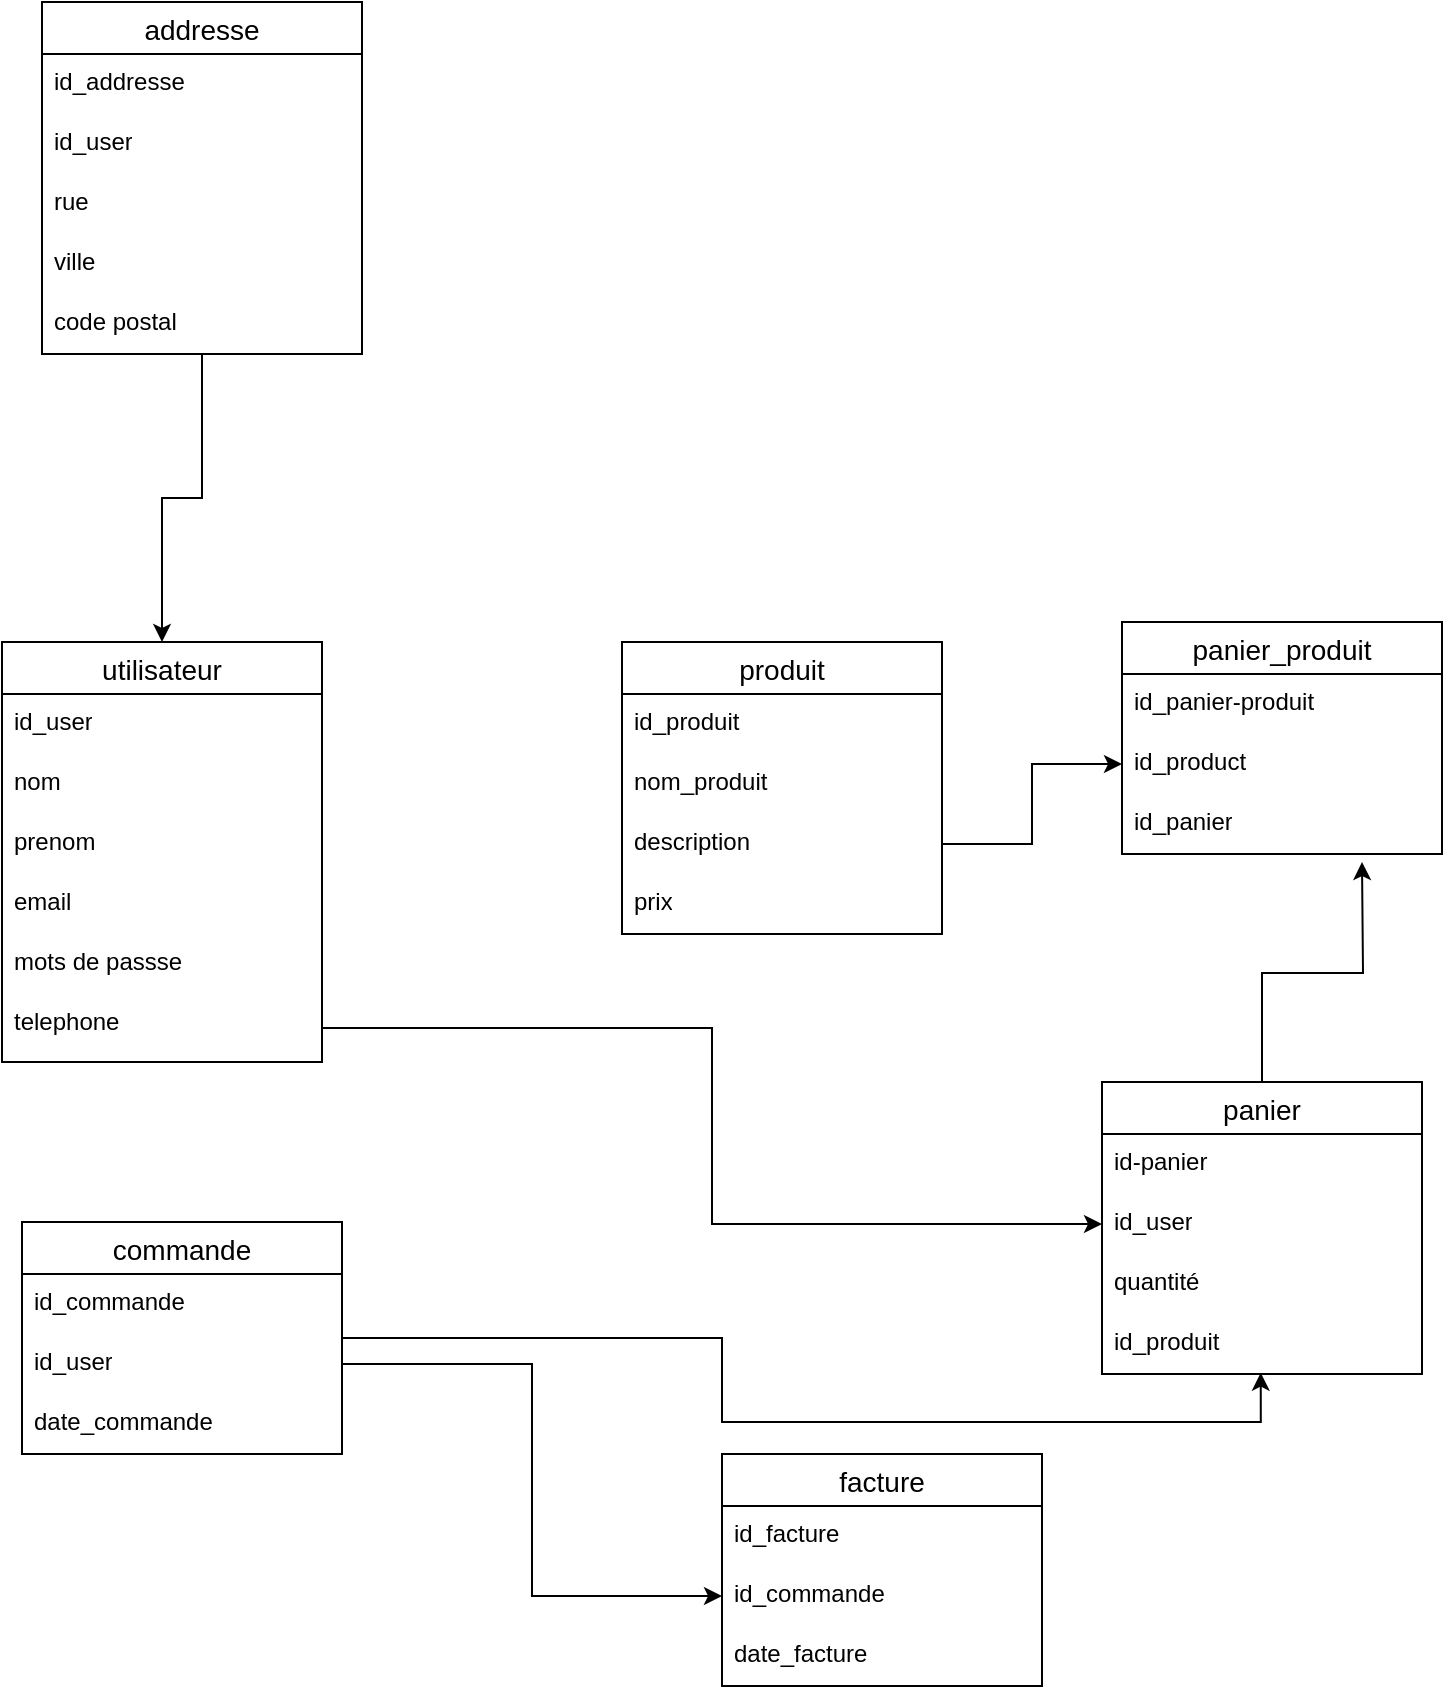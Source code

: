 <mxfile version="24.7.17">
  <diagram name="Page-1" id="CUxki1Ox8ogNA8ZbsVBB">
    <mxGraphModel dx="1020" dy="1617" grid="1" gridSize="10" guides="1" tooltips="1" connect="1" arrows="1" fold="1" page="1" pageScale="1" pageWidth="827" pageHeight="1169" math="0" shadow="0">
      <root>
        <mxCell id="0" />
        <mxCell id="1" parent="0" />
        <mxCell id="fs4tzkUyaQ6vFP8AsiSq-1" value="utilisateur" style="swimlane;fontStyle=0;childLayout=stackLayout;horizontal=1;startSize=26;horizontalStack=0;resizeParent=1;resizeParentMax=0;resizeLast=0;collapsible=1;marginBottom=0;align=center;fontSize=14;" parent="1" vertex="1">
          <mxGeometry x="60" y="-370" width="160" height="210" as="geometry" />
        </mxCell>
        <mxCell id="fs4tzkUyaQ6vFP8AsiSq-2" value="id_user" style="text;strokeColor=none;fillColor=none;spacingLeft=4;spacingRight=4;overflow=hidden;rotatable=0;points=[[0,0.5],[1,0.5]];portConstraint=eastwest;fontSize=12;whiteSpace=wrap;html=1;" parent="fs4tzkUyaQ6vFP8AsiSq-1" vertex="1">
          <mxGeometry y="26" width="160" height="30" as="geometry" />
        </mxCell>
        <mxCell id="fs4tzkUyaQ6vFP8AsiSq-26" value="nom" style="text;strokeColor=none;fillColor=none;spacingLeft=4;spacingRight=4;overflow=hidden;rotatable=0;points=[[0,0.5],[1,0.5]];portConstraint=eastwest;fontSize=12;whiteSpace=wrap;html=1;" parent="fs4tzkUyaQ6vFP8AsiSq-1" vertex="1">
          <mxGeometry y="56" width="160" height="30" as="geometry" />
        </mxCell>
        <mxCell id="fs4tzkUyaQ6vFP8AsiSq-3" value="prenom" style="text;strokeColor=none;fillColor=none;spacingLeft=4;spacingRight=4;overflow=hidden;rotatable=0;points=[[0,0.5],[1,0.5]];portConstraint=eastwest;fontSize=12;whiteSpace=wrap;html=1;" parent="fs4tzkUyaQ6vFP8AsiSq-1" vertex="1">
          <mxGeometry y="86" width="160" height="30" as="geometry" />
        </mxCell>
        <mxCell id="fs4tzkUyaQ6vFP8AsiSq-32" value="email" style="text;strokeColor=none;fillColor=none;spacingLeft=4;spacingRight=4;overflow=hidden;rotatable=0;points=[[0,0.5],[1,0.5]];portConstraint=eastwest;fontSize=12;whiteSpace=wrap;html=1;" parent="fs4tzkUyaQ6vFP8AsiSq-1" vertex="1">
          <mxGeometry y="116" width="160" height="30" as="geometry" />
        </mxCell>
        <mxCell id="fs4tzkUyaQ6vFP8AsiSq-34" value="mots de passse" style="text;strokeColor=none;fillColor=none;spacingLeft=4;spacingRight=4;overflow=hidden;rotatable=0;points=[[0,0.5],[1,0.5]];portConstraint=eastwest;fontSize=12;whiteSpace=wrap;html=1;" parent="fs4tzkUyaQ6vFP8AsiSq-1" vertex="1">
          <mxGeometry y="146" width="160" height="30" as="geometry" />
        </mxCell>
        <mxCell id="fs4tzkUyaQ6vFP8AsiSq-33" value="telephone" style="text;strokeColor=none;fillColor=none;spacingLeft=4;spacingRight=4;overflow=hidden;rotatable=0;points=[[0,0.5],[1,0.5]];portConstraint=eastwest;fontSize=12;whiteSpace=wrap;html=1;" parent="fs4tzkUyaQ6vFP8AsiSq-1" vertex="1">
          <mxGeometry y="176" width="160" height="34" as="geometry" />
        </mxCell>
        <mxCell id="fs4tzkUyaQ6vFP8AsiSq-5" value="produit" style="swimlane;fontStyle=0;childLayout=stackLayout;horizontal=1;startSize=26;horizontalStack=0;resizeParent=1;resizeParentMax=0;resizeLast=0;collapsible=1;marginBottom=0;align=center;fontSize=14;" parent="1" vertex="1">
          <mxGeometry x="370" y="-370" width="160" height="146" as="geometry" />
        </mxCell>
        <mxCell id="fs4tzkUyaQ6vFP8AsiSq-6" value="id_produit" style="text;strokeColor=none;fillColor=none;spacingLeft=4;spacingRight=4;overflow=hidden;rotatable=0;points=[[0,0.5],[1,0.5]];portConstraint=eastwest;fontSize=12;whiteSpace=wrap;html=1;" parent="fs4tzkUyaQ6vFP8AsiSq-5" vertex="1">
          <mxGeometry y="26" width="160" height="30" as="geometry" />
        </mxCell>
        <mxCell id="fs4tzkUyaQ6vFP8AsiSq-7" value="nom_produit" style="text;strokeColor=none;fillColor=none;spacingLeft=4;spacingRight=4;overflow=hidden;rotatable=0;points=[[0,0.5],[1,0.5]];portConstraint=eastwest;fontSize=12;whiteSpace=wrap;html=1;" parent="fs4tzkUyaQ6vFP8AsiSq-5" vertex="1">
          <mxGeometry y="56" width="160" height="30" as="geometry" />
        </mxCell>
        <mxCell id="fs4tzkUyaQ6vFP8AsiSq-8" value="description" style="text;strokeColor=none;fillColor=none;spacingLeft=4;spacingRight=4;overflow=hidden;rotatable=0;points=[[0,0.5],[1,0.5]];portConstraint=eastwest;fontSize=12;whiteSpace=wrap;html=1;" parent="fs4tzkUyaQ6vFP8AsiSq-5" vertex="1">
          <mxGeometry y="86" width="160" height="30" as="geometry" />
        </mxCell>
        <mxCell id="fs4tzkUyaQ6vFP8AsiSq-36" value="prix" style="text;strokeColor=none;fillColor=none;spacingLeft=4;spacingRight=4;overflow=hidden;rotatable=0;points=[[0,0.5],[1,0.5]];portConstraint=eastwest;fontSize=12;whiteSpace=wrap;html=1;" parent="fs4tzkUyaQ6vFP8AsiSq-5" vertex="1">
          <mxGeometry y="116" width="160" height="30" as="geometry" />
        </mxCell>
        <mxCell id="fs4tzkUyaQ6vFP8AsiSq-11" value="commande" style="swimlane;fontStyle=0;childLayout=stackLayout;horizontal=1;startSize=26;horizontalStack=0;resizeParent=1;resizeParentMax=0;resizeLast=0;collapsible=1;marginBottom=0;align=center;fontSize=14;" parent="1" vertex="1">
          <mxGeometry x="70" y="-80" width="160" height="116" as="geometry" />
        </mxCell>
        <mxCell id="fs4tzkUyaQ6vFP8AsiSq-12" value="id_commande" style="text;strokeColor=none;fillColor=none;spacingLeft=4;spacingRight=4;overflow=hidden;rotatable=0;points=[[0,0.5],[1,0.5]];portConstraint=eastwest;fontSize=12;whiteSpace=wrap;html=1;" parent="fs4tzkUyaQ6vFP8AsiSq-11" vertex="1">
          <mxGeometry y="26" width="160" height="30" as="geometry" />
        </mxCell>
        <mxCell id="fs4tzkUyaQ6vFP8AsiSq-13" value="id_user" style="text;strokeColor=none;fillColor=none;spacingLeft=4;spacingRight=4;overflow=hidden;rotatable=0;points=[[0,0.5],[1,0.5]];portConstraint=eastwest;fontSize=12;whiteSpace=wrap;html=1;" parent="fs4tzkUyaQ6vFP8AsiSq-11" vertex="1">
          <mxGeometry y="56" width="160" height="30" as="geometry" />
        </mxCell>
        <mxCell id="fs4tzkUyaQ6vFP8AsiSq-14" value="date_commande" style="text;strokeColor=none;fillColor=none;spacingLeft=4;spacingRight=4;overflow=hidden;rotatable=0;points=[[0,0.5],[1,0.5]];portConstraint=eastwest;fontSize=12;whiteSpace=wrap;html=1;" parent="fs4tzkUyaQ6vFP8AsiSq-11" vertex="1">
          <mxGeometry y="86" width="160" height="30" as="geometry" />
        </mxCell>
        <mxCell id="fs4tzkUyaQ6vFP8AsiSq-15" value="facture" style="swimlane;fontStyle=0;childLayout=stackLayout;horizontal=1;startSize=26;horizontalStack=0;resizeParent=1;resizeParentMax=0;resizeLast=0;collapsible=1;marginBottom=0;align=center;fontSize=14;" parent="1" vertex="1">
          <mxGeometry x="420" y="36" width="160" height="116" as="geometry" />
        </mxCell>
        <mxCell id="fs4tzkUyaQ6vFP8AsiSq-16" value="id_facture" style="text;strokeColor=none;fillColor=none;spacingLeft=4;spacingRight=4;overflow=hidden;rotatable=0;points=[[0,0.5],[1,0.5]];portConstraint=eastwest;fontSize=12;whiteSpace=wrap;html=1;" parent="fs4tzkUyaQ6vFP8AsiSq-15" vertex="1">
          <mxGeometry y="26" width="160" height="30" as="geometry" />
        </mxCell>
        <mxCell id="fs4tzkUyaQ6vFP8AsiSq-17" value="id_commande" style="text;strokeColor=none;fillColor=none;spacingLeft=4;spacingRight=4;overflow=hidden;rotatable=0;points=[[0,0.5],[1,0.5]];portConstraint=eastwest;fontSize=12;whiteSpace=wrap;html=1;" parent="fs4tzkUyaQ6vFP8AsiSq-15" vertex="1">
          <mxGeometry y="56" width="160" height="30" as="geometry" />
        </mxCell>
        <mxCell id="fs4tzkUyaQ6vFP8AsiSq-18" value="date_facture" style="text;strokeColor=none;fillColor=none;spacingLeft=4;spacingRight=4;overflow=hidden;rotatable=0;points=[[0,0.5],[1,0.5]];portConstraint=eastwest;fontSize=12;whiteSpace=wrap;html=1;" parent="fs4tzkUyaQ6vFP8AsiSq-15" vertex="1">
          <mxGeometry y="86" width="160" height="30" as="geometry" />
        </mxCell>
        <mxCell id="fs4tzkUyaQ6vFP8AsiSq-56" style="edgeStyle=orthogonalEdgeStyle;rounded=0;orthogonalLoop=1;jettySize=auto;html=1;" parent="1" source="fs4tzkUyaQ6vFP8AsiSq-19" edge="1">
          <mxGeometry relative="1" as="geometry">
            <mxPoint x="740" y="-260" as="targetPoint" />
          </mxGeometry>
        </mxCell>
        <mxCell id="fs4tzkUyaQ6vFP8AsiSq-19" value="panier" style="swimlane;fontStyle=0;childLayout=stackLayout;horizontal=1;startSize=26;horizontalStack=0;resizeParent=1;resizeParentMax=0;resizeLast=0;collapsible=1;marginBottom=0;align=center;fontSize=14;" parent="1" vertex="1">
          <mxGeometry x="610" y="-150" width="160" height="146" as="geometry" />
        </mxCell>
        <mxCell id="fs4tzkUyaQ6vFP8AsiSq-20" value="id-panier" style="text;strokeColor=none;fillColor=none;spacingLeft=4;spacingRight=4;overflow=hidden;rotatable=0;points=[[0,0.5],[1,0.5]];portConstraint=eastwest;fontSize=12;whiteSpace=wrap;html=1;" parent="fs4tzkUyaQ6vFP8AsiSq-19" vertex="1">
          <mxGeometry y="26" width="160" height="30" as="geometry" />
        </mxCell>
        <mxCell id="fs4tzkUyaQ6vFP8AsiSq-21" value="id_user" style="text;strokeColor=none;fillColor=none;spacingLeft=4;spacingRight=4;overflow=hidden;rotatable=0;points=[[0,0.5],[1,0.5]];portConstraint=eastwest;fontSize=12;whiteSpace=wrap;html=1;" parent="fs4tzkUyaQ6vFP8AsiSq-19" vertex="1">
          <mxGeometry y="56" width="160" height="30" as="geometry" />
        </mxCell>
        <mxCell id="fs4tzkUyaQ6vFP8AsiSq-22" value="quantité" style="text;strokeColor=none;fillColor=none;spacingLeft=4;spacingRight=4;overflow=hidden;rotatable=0;points=[[0,0.5],[1,0.5]];portConstraint=eastwest;fontSize=12;whiteSpace=wrap;html=1;" parent="fs4tzkUyaQ6vFP8AsiSq-19" vertex="1">
          <mxGeometry y="86" width="160" height="30" as="geometry" />
        </mxCell>
        <mxCell id="fs4tzkUyaQ6vFP8AsiSq-38" value="id_produit" style="text;strokeColor=none;fillColor=none;spacingLeft=4;spacingRight=4;overflow=hidden;rotatable=0;points=[[0,0.5],[1,0.5]];portConstraint=eastwest;fontSize=12;whiteSpace=wrap;html=1;" parent="fs4tzkUyaQ6vFP8AsiSq-19" vertex="1">
          <mxGeometry y="116" width="160" height="30" as="geometry" />
        </mxCell>
        <mxCell id="fs4tzkUyaQ6vFP8AsiSq-27" value="panier_produit" style="swimlane;fontStyle=0;childLayout=stackLayout;horizontal=1;startSize=26;horizontalStack=0;resizeParent=1;resizeParentMax=0;resizeLast=0;collapsible=1;marginBottom=0;align=center;fontSize=14;" parent="1" vertex="1">
          <mxGeometry x="620" y="-380" width="160" height="116" as="geometry" />
        </mxCell>
        <mxCell id="fs4tzkUyaQ6vFP8AsiSq-28" value="id_panier-produit" style="text;strokeColor=none;fillColor=none;spacingLeft=4;spacingRight=4;overflow=hidden;rotatable=0;points=[[0,0.5],[1,0.5]];portConstraint=eastwest;fontSize=12;whiteSpace=wrap;html=1;" parent="fs4tzkUyaQ6vFP8AsiSq-27" vertex="1">
          <mxGeometry y="26" width="160" height="30" as="geometry" />
        </mxCell>
        <mxCell id="fs4tzkUyaQ6vFP8AsiSq-29" value="id_product" style="text;strokeColor=none;fillColor=none;spacingLeft=4;spacingRight=4;overflow=hidden;rotatable=0;points=[[0,0.5],[1,0.5]];portConstraint=eastwest;fontSize=12;whiteSpace=wrap;html=1;" parent="fs4tzkUyaQ6vFP8AsiSq-27" vertex="1">
          <mxGeometry y="56" width="160" height="30" as="geometry" />
        </mxCell>
        <mxCell id="fs4tzkUyaQ6vFP8AsiSq-30" value="id_panier" style="text;strokeColor=none;fillColor=none;spacingLeft=4;spacingRight=4;overflow=hidden;rotatable=0;points=[[0,0.5],[1,0.5]];portConstraint=eastwest;fontSize=12;whiteSpace=wrap;html=1;" parent="fs4tzkUyaQ6vFP8AsiSq-27" vertex="1">
          <mxGeometry y="86" width="160" height="30" as="geometry" />
        </mxCell>
        <mxCell id="fs4tzkUyaQ6vFP8AsiSq-45" style="edgeStyle=orthogonalEdgeStyle;rounded=0;orthogonalLoop=1;jettySize=auto;html=1;entryX=0.5;entryY=0;entryDx=0;entryDy=0;" parent="1" source="fs4tzkUyaQ6vFP8AsiSq-39" target="fs4tzkUyaQ6vFP8AsiSq-1" edge="1">
          <mxGeometry relative="1" as="geometry" />
        </mxCell>
        <mxCell id="fs4tzkUyaQ6vFP8AsiSq-39" value="addresse" style="swimlane;fontStyle=0;childLayout=stackLayout;horizontal=1;startSize=26;horizontalStack=0;resizeParent=1;resizeParentMax=0;resizeLast=0;collapsible=1;marginBottom=0;align=center;fontSize=14;" parent="1" vertex="1">
          <mxGeometry x="80" y="-690" width="160" height="176" as="geometry" />
        </mxCell>
        <mxCell id="fs4tzkUyaQ6vFP8AsiSq-40" value="id_addresse" style="text;strokeColor=none;fillColor=none;spacingLeft=4;spacingRight=4;overflow=hidden;rotatable=0;points=[[0,0.5],[1,0.5]];portConstraint=eastwest;fontSize=12;whiteSpace=wrap;html=1;" parent="fs4tzkUyaQ6vFP8AsiSq-39" vertex="1">
          <mxGeometry y="26" width="160" height="30" as="geometry" />
        </mxCell>
        <mxCell id="fs4tzkUyaQ6vFP8AsiSq-41" value="id_user" style="text;strokeColor=none;fillColor=none;spacingLeft=4;spacingRight=4;overflow=hidden;rotatable=0;points=[[0,0.5],[1,0.5]];portConstraint=eastwest;fontSize=12;whiteSpace=wrap;html=1;" parent="fs4tzkUyaQ6vFP8AsiSq-39" vertex="1">
          <mxGeometry y="56" width="160" height="30" as="geometry" />
        </mxCell>
        <mxCell id="fs4tzkUyaQ6vFP8AsiSq-42" value="rue" style="text;strokeColor=none;fillColor=none;spacingLeft=4;spacingRight=4;overflow=hidden;rotatable=0;points=[[0,0.5],[1,0.5]];portConstraint=eastwest;fontSize=12;whiteSpace=wrap;html=1;" parent="fs4tzkUyaQ6vFP8AsiSq-39" vertex="1">
          <mxGeometry y="86" width="160" height="30" as="geometry" />
        </mxCell>
        <mxCell id="fs4tzkUyaQ6vFP8AsiSq-43" value="ville" style="text;strokeColor=none;fillColor=none;spacingLeft=4;spacingRight=4;overflow=hidden;rotatable=0;points=[[0,0.5],[1,0.5]];portConstraint=eastwest;fontSize=12;whiteSpace=wrap;html=1;" parent="fs4tzkUyaQ6vFP8AsiSq-39" vertex="1">
          <mxGeometry y="116" width="160" height="30" as="geometry" />
        </mxCell>
        <mxCell id="fs4tzkUyaQ6vFP8AsiSq-44" value="code postal" style="text;strokeColor=none;fillColor=none;spacingLeft=4;spacingRight=4;overflow=hidden;rotatable=0;points=[[0,0.5],[1,0.5]];portConstraint=eastwest;fontSize=12;whiteSpace=wrap;html=1;" parent="fs4tzkUyaQ6vFP8AsiSq-39" vertex="1">
          <mxGeometry y="146" width="160" height="30" as="geometry" />
        </mxCell>
        <mxCell id="fs4tzkUyaQ6vFP8AsiSq-46" style="edgeStyle=orthogonalEdgeStyle;rounded=0;orthogonalLoop=1;jettySize=auto;html=1;entryX=0.496;entryY=0.978;entryDx=0;entryDy=0;entryPerimeter=0;" parent="1" source="fs4tzkUyaQ6vFP8AsiSq-11" target="fs4tzkUyaQ6vFP8AsiSq-38" edge="1">
          <mxGeometry relative="1" as="geometry">
            <Array as="points">
              <mxPoint x="420" y="-22" />
              <mxPoint x="420" y="20" />
              <mxPoint x="689" y="20" />
            </Array>
          </mxGeometry>
        </mxCell>
        <mxCell id="fs4tzkUyaQ6vFP8AsiSq-47" style="edgeStyle=orthogonalEdgeStyle;rounded=0;orthogonalLoop=1;jettySize=auto;html=1;entryX=0;entryY=0.5;entryDx=0;entryDy=0;" parent="1" source="fs4tzkUyaQ6vFP8AsiSq-13" target="fs4tzkUyaQ6vFP8AsiSq-17" edge="1">
          <mxGeometry relative="1" as="geometry">
            <mxPoint x="310" y="-20" as="targetPoint" />
          </mxGeometry>
        </mxCell>
        <mxCell id="fs4tzkUyaQ6vFP8AsiSq-48" style="edgeStyle=orthogonalEdgeStyle;rounded=0;orthogonalLoop=1;jettySize=auto;html=1;" parent="1" source="fs4tzkUyaQ6vFP8AsiSq-8" target="fs4tzkUyaQ6vFP8AsiSq-29" edge="1">
          <mxGeometry relative="1" as="geometry">
            <mxPoint x="590" y="-270" as="targetPoint" />
          </mxGeometry>
        </mxCell>
        <mxCell id="fs4tzkUyaQ6vFP8AsiSq-55" style="edgeStyle=orthogonalEdgeStyle;rounded=0;orthogonalLoop=1;jettySize=auto;html=1;" parent="1" source="fs4tzkUyaQ6vFP8AsiSq-33" target="fs4tzkUyaQ6vFP8AsiSq-21" edge="1">
          <mxGeometry relative="1" as="geometry" />
        </mxCell>
      </root>
    </mxGraphModel>
  </diagram>
</mxfile>
